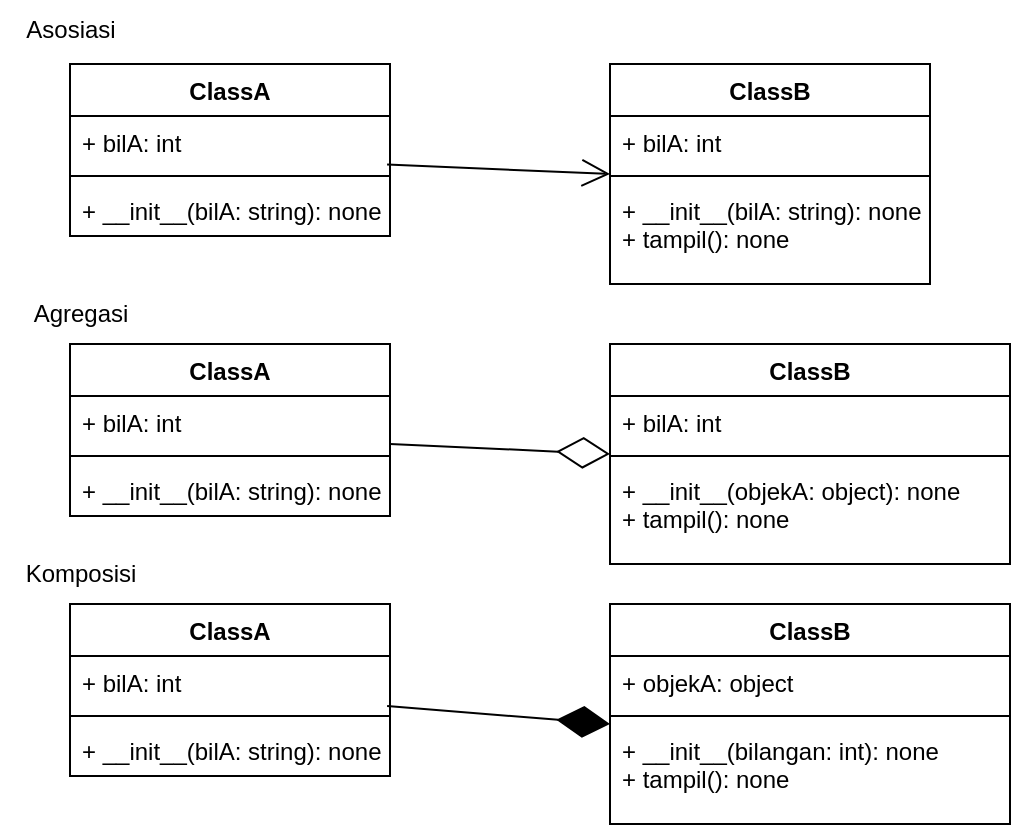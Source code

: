 <mxfile version="24.8.4">
  <diagram name="Page-1" id="12GP7YBc2KVkRg2BqO5s">
    <mxGraphModel dx="800" dy="1434" grid="1" gridSize="10" guides="1" tooltips="1" connect="1" arrows="1" fold="1" page="1" pageScale="1" pageWidth="850" pageHeight="1100" math="0" shadow="0">
      <root>
        <mxCell id="0" />
        <mxCell id="1" parent="0" />
        <mxCell id="4MrAzXRhl6F6EnpGOIZ9-1" value="ClassA" style="swimlane;fontStyle=1;align=center;verticalAlign=top;childLayout=stackLayout;horizontal=1;startSize=26;horizontalStack=0;resizeParent=1;resizeParentMax=0;resizeLast=0;collapsible=1;marginBottom=0;whiteSpace=wrap;html=1;" vertex="1" parent="1">
          <mxGeometry x="40" y="20" width="160" height="86" as="geometry" />
        </mxCell>
        <mxCell id="4MrAzXRhl6F6EnpGOIZ9-2" value="+ bilA: int" style="text;strokeColor=none;fillColor=none;align=left;verticalAlign=top;spacingLeft=4;spacingRight=4;overflow=hidden;rotatable=0;points=[[0,0.5],[1,0.5]];portConstraint=eastwest;whiteSpace=wrap;html=1;" vertex="1" parent="4MrAzXRhl6F6EnpGOIZ9-1">
          <mxGeometry y="26" width="160" height="26" as="geometry" />
        </mxCell>
        <mxCell id="4MrAzXRhl6F6EnpGOIZ9-3" value="" style="line;strokeWidth=1;fillColor=none;align=left;verticalAlign=middle;spacingTop=-1;spacingLeft=3;spacingRight=3;rotatable=0;labelPosition=right;points=[];portConstraint=eastwest;strokeColor=inherit;" vertex="1" parent="4MrAzXRhl6F6EnpGOIZ9-1">
          <mxGeometry y="52" width="160" height="8" as="geometry" />
        </mxCell>
        <mxCell id="4MrAzXRhl6F6EnpGOIZ9-4" value="+ __init__(bilA: string): none" style="text;strokeColor=none;fillColor=none;align=left;verticalAlign=top;spacingLeft=4;spacingRight=4;overflow=hidden;rotatable=0;points=[[0,0.5],[1,0.5]];portConstraint=eastwest;whiteSpace=wrap;html=1;" vertex="1" parent="4MrAzXRhl6F6EnpGOIZ9-1">
          <mxGeometry y="60" width="160" height="26" as="geometry" />
        </mxCell>
        <mxCell id="4MrAzXRhl6F6EnpGOIZ9-5" value="ClassB" style="swimlane;fontStyle=1;align=center;verticalAlign=top;childLayout=stackLayout;horizontal=1;startSize=26;horizontalStack=0;resizeParent=1;resizeParentMax=0;resizeLast=0;collapsible=1;marginBottom=0;whiteSpace=wrap;html=1;" vertex="1" parent="1">
          <mxGeometry x="310" y="20" width="160" height="110" as="geometry" />
        </mxCell>
        <mxCell id="4MrAzXRhl6F6EnpGOIZ9-6" value="+ bilA: int" style="text;strokeColor=none;fillColor=none;align=left;verticalAlign=top;spacingLeft=4;spacingRight=4;overflow=hidden;rotatable=0;points=[[0,0.5],[1,0.5]];portConstraint=eastwest;whiteSpace=wrap;html=1;" vertex="1" parent="4MrAzXRhl6F6EnpGOIZ9-5">
          <mxGeometry y="26" width="160" height="26" as="geometry" />
        </mxCell>
        <mxCell id="4MrAzXRhl6F6EnpGOIZ9-7" value="" style="line;strokeWidth=1;fillColor=none;align=left;verticalAlign=middle;spacingTop=-1;spacingLeft=3;spacingRight=3;rotatable=0;labelPosition=right;points=[];portConstraint=eastwest;strokeColor=inherit;" vertex="1" parent="4MrAzXRhl6F6EnpGOIZ9-5">
          <mxGeometry y="52" width="160" height="8" as="geometry" />
        </mxCell>
        <mxCell id="4MrAzXRhl6F6EnpGOIZ9-8" value="+ __init__(bilA: string): none&lt;div&gt;+ tampil(): none&lt;/div&gt;" style="text;strokeColor=none;fillColor=none;align=left;verticalAlign=top;spacingLeft=4;spacingRight=4;overflow=hidden;rotatable=0;points=[[0,0.5],[1,0.5]];portConstraint=eastwest;whiteSpace=wrap;html=1;" vertex="1" parent="4MrAzXRhl6F6EnpGOIZ9-5">
          <mxGeometry y="60" width="160" height="50" as="geometry" />
        </mxCell>
        <mxCell id="4MrAzXRhl6F6EnpGOIZ9-9" value="" style="endArrow=open;endFill=1;endSize=12;html=1;rounded=0;exitX=0.991;exitY=0.934;exitDx=0;exitDy=0;exitPerimeter=0;entryX=0;entryY=0.5;entryDx=0;entryDy=0;" edge="1" parent="1" source="4MrAzXRhl6F6EnpGOIZ9-2" target="4MrAzXRhl6F6EnpGOIZ9-5">
          <mxGeometry width="160" relative="1" as="geometry">
            <mxPoint x="300" y="130" as="sourcePoint" />
            <mxPoint x="460" y="130" as="targetPoint" />
          </mxGeometry>
        </mxCell>
        <mxCell id="4MrAzXRhl6F6EnpGOIZ9-10" value="ClassA" style="swimlane;fontStyle=1;align=center;verticalAlign=top;childLayout=stackLayout;horizontal=1;startSize=26;horizontalStack=0;resizeParent=1;resizeParentMax=0;resizeLast=0;collapsible=1;marginBottom=0;whiteSpace=wrap;html=1;" vertex="1" parent="1">
          <mxGeometry x="40" y="160" width="160" height="86" as="geometry" />
        </mxCell>
        <mxCell id="4MrAzXRhl6F6EnpGOIZ9-11" value="+ bilA: int" style="text;strokeColor=none;fillColor=none;align=left;verticalAlign=top;spacingLeft=4;spacingRight=4;overflow=hidden;rotatable=0;points=[[0,0.5],[1,0.5]];portConstraint=eastwest;whiteSpace=wrap;html=1;" vertex="1" parent="4MrAzXRhl6F6EnpGOIZ9-10">
          <mxGeometry y="26" width="160" height="26" as="geometry" />
        </mxCell>
        <mxCell id="4MrAzXRhl6F6EnpGOIZ9-12" value="" style="line;strokeWidth=1;fillColor=none;align=left;verticalAlign=middle;spacingTop=-1;spacingLeft=3;spacingRight=3;rotatable=0;labelPosition=right;points=[];portConstraint=eastwest;strokeColor=inherit;" vertex="1" parent="4MrAzXRhl6F6EnpGOIZ9-10">
          <mxGeometry y="52" width="160" height="8" as="geometry" />
        </mxCell>
        <mxCell id="4MrAzXRhl6F6EnpGOIZ9-13" value="+ __init__(bilA: string): none" style="text;strokeColor=none;fillColor=none;align=left;verticalAlign=top;spacingLeft=4;spacingRight=4;overflow=hidden;rotatable=0;points=[[0,0.5],[1,0.5]];portConstraint=eastwest;whiteSpace=wrap;html=1;" vertex="1" parent="4MrAzXRhl6F6EnpGOIZ9-10">
          <mxGeometry y="60" width="160" height="26" as="geometry" />
        </mxCell>
        <mxCell id="4MrAzXRhl6F6EnpGOIZ9-14" value="ClassB" style="swimlane;fontStyle=1;align=center;verticalAlign=top;childLayout=stackLayout;horizontal=1;startSize=26;horizontalStack=0;resizeParent=1;resizeParentMax=0;resizeLast=0;collapsible=1;marginBottom=0;whiteSpace=wrap;html=1;" vertex="1" parent="1">
          <mxGeometry x="310" y="160" width="200" height="110" as="geometry" />
        </mxCell>
        <mxCell id="4MrAzXRhl6F6EnpGOIZ9-15" value="+ bilA: int" style="text;strokeColor=none;fillColor=none;align=left;verticalAlign=top;spacingLeft=4;spacingRight=4;overflow=hidden;rotatable=0;points=[[0,0.5],[1,0.5]];portConstraint=eastwest;whiteSpace=wrap;html=1;" vertex="1" parent="4MrAzXRhl6F6EnpGOIZ9-14">
          <mxGeometry y="26" width="200" height="26" as="geometry" />
        </mxCell>
        <mxCell id="4MrAzXRhl6F6EnpGOIZ9-16" value="" style="line;strokeWidth=1;fillColor=none;align=left;verticalAlign=middle;spacingTop=-1;spacingLeft=3;spacingRight=3;rotatable=0;labelPosition=right;points=[];portConstraint=eastwest;strokeColor=inherit;" vertex="1" parent="4MrAzXRhl6F6EnpGOIZ9-14">
          <mxGeometry y="52" width="200" height="8" as="geometry" />
        </mxCell>
        <mxCell id="4MrAzXRhl6F6EnpGOIZ9-17" value="+ __init__(objekA: object): none&lt;div&gt;+ tampil(): none&lt;/div&gt;" style="text;strokeColor=none;fillColor=none;align=left;verticalAlign=top;spacingLeft=4;spacingRight=4;overflow=hidden;rotatable=0;points=[[0,0.5],[1,0.5]];portConstraint=eastwest;whiteSpace=wrap;html=1;" vertex="1" parent="4MrAzXRhl6F6EnpGOIZ9-14">
          <mxGeometry y="60" width="200" height="50" as="geometry" />
        </mxCell>
        <mxCell id="4MrAzXRhl6F6EnpGOIZ9-19" value="Asosiasi" style="text;html=1;align=center;verticalAlign=middle;resizable=0;points=[];autosize=1;strokeColor=none;fillColor=none;" vertex="1" parent="1">
          <mxGeometry x="5" y="-12" width="70" height="30" as="geometry" />
        </mxCell>
        <mxCell id="4MrAzXRhl6F6EnpGOIZ9-20" value="Agregasi" style="text;html=1;align=center;verticalAlign=middle;resizable=0;points=[];autosize=1;strokeColor=none;fillColor=none;" vertex="1" parent="1">
          <mxGeometry x="10" y="130" width="70" height="30" as="geometry" />
        </mxCell>
        <mxCell id="4MrAzXRhl6F6EnpGOIZ9-21" value="" style="endArrow=diamondThin;endFill=0;endSize=24;html=1;rounded=0;entryX=0;entryY=0.5;entryDx=0;entryDy=0;" edge="1" parent="1" target="4MrAzXRhl6F6EnpGOIZ9-14">
          <mxGeometry width="160" relative="1" as="geometry">
            <mxPoint x="200" y="210" as="sourcePoint" />
            <mxPoint x="360" y="210" as="targetPoint" />
          </mxGeometry>
        </mxCell>
        <mxCell id="4MrAzXRhl6F6EnpGOIZ9-22" value="ClassA" style="swimlane;fontStyle=1;align=center;verticalAlign=top;childLayout=stackLayout;horizontal=1;startSize=26;horizontalStack=0;resizeParent=1;resizeParentMax=0;resizeLast=0;collapsible=1;marginBottom=0;whiteSpace=wrap;html=1;" vertex="1" parent="1">
          <mxGeometry x="40" y="290" width="160" height="86" as="geometry" />
        </mxCell>
        <mxCell id="4MrAzXRhl6F6EnpGOIZ9-23" value="+ bilA: int" style="text;strokeColor=none;fillColor=none;align=left;verticalAlign=top;spacingLeft=4;spacingRight=4;overflow=hidden;rotatable=0;points=[[0,0.5],[1,0.5]];portConstraint=eastwest;whiteSpace=wrap;html=1;" vertex="1" parent="4MrAzXRhl6F6EnpGOIZ9-22">
          <mxGeometry y="26" width="160" height="26" as="geometry" />
        </mxCell>
        <mxCell id="4MrAzXRhl6F6EnpGOIZ9-24" value="" style="line;strokeWidth=1;fillColor=none;align=left;verticalAlign=middle;spacingTop=-1;spacingLeft=3;spacingRight=3;rotatable=0;labelPosition=right;points=[];portConstraint=eastwest;strokeColor=inherit;" vertex="1" parent="4MrAzXRhl6F6EnpGOIZ9-22">
          <mxGeometry y="52" width="160" height="8" as="geometry" />
        </mxCell>
        <mxCell id="4MrAzXRhl6F6EnpGOIZ9-25" value="+ __init__(bilA: string): none" style="text;strokeColor=none;fillColor=none;align=left;verticalAlign=top;spacingLeft=4;spacingRight=4;overflow=hidden;rotatable=0;points=[[0,0.5],[1,0.5]];portConstraint=eastwest;whiteSpace=wrap;html=1;" vertex="1" parent="4MrAzXRhl6F6EnpGOIZ9-22">
          <mxGeometry y="60" width="160" height="26" as="geometry" />
        </mxCell>
        <mxCell id="4MrAzXRhl6F6EnpGOIZ9-26" value="ClassB" style="swimlane;fontStyle=1;align=center;verticalAlign=top;childLayout=stackLayout;horizontal=1;startSize=26;horizontalStack=0;resizeParent=1;resizeParentMax=0;resizeLast=0;collapsible=1;marginBottom=0;whiteSpace=wrap;html=1;" vertex="1" parent="1">
          <mxGeometry x="310" y="290" width="200" height="110" as="geometry" />
        </mxCell>
        <mxCell id="4MrAzXRhl6F6EnpGOIZ9-27" value="+ objekA: object" style="text;strokeColor=none;fillColor=none;align=left;verticalAlign=top;spacingLeft=4;spacingRight=4;overflow=hidden;rotatable=0;points=[[0,0.5],[1,0.5]];portConstraint=eastwest;whiteSpace=wrap;html=1;" vertex="1" parent="4MrAzXRhl6F6EnpGOIZ9-26">
          <mxGeometry y="26" width="200" height="26" as="geometry" />
        </mxCell>
        <mxCell id="4MrAzXRhl6F6EnpGOIZ9-28" value="" style="line;strokeWidth=1;fillColor=none;align=left;verticalAlign=middle;spacingTop=-1;spacingLeft=3;spacingRight=3;rotatable=0;labelPosition=right;points=[];portConstraint=eastwest;strokeColor=inherit;" vertex="1" parent="4MrAzXRhl6F6EnpGOIZ9-26">
          <mxGeometry y="52" width="200" height="8" as="geometry" />
        </mxCell>
        <mxCell id="4MrAzXRhl6F6EnpGOIZ9-29" value="+ __init__(bilangan: int): none&lt;div&gt;+ tampil(): none&lt;/div&gt;" style="text;strokeColor=none;fillColor=none;align=left;verticalAlign=top;spacingLeft=4;spacingRight=4;overflow=hidden;rotatable=0;points=[[0,0.5],[1,0.5]];portConstraint=eastwest;whiteSpace=wrap;html=1;" vertex="1" parent="4MrAzXRhl6F6EnpGOIZ9-26">
          <mxGeometry y="60" width="200" height="50" as="geometry" />
        </mxCell>
        <mxCell id="4MrAzXRhl6F6EnpGOIZ9-30" value="Komposisi" style="text;html=1;align=center;verticalAlign=middle;resizable=0;points=[];autosize=1;strokeColor=none;fillColor=none;" vertex="1" parent="1">
          <mxGeometry x="5" y="260" width="80" height="30" as="geometry" />
        </mxCell>
        <mxCell id="4MrAzXRhl6F6EnpGOIZ9-32" value="" style="endArrow=diamondThin;endFill=1;endSize=24;html=1;rounded=0;entryX=0;entryY=0;entryDx=0;entryDy=0;entryPerimeter=0;exitX=0.991;exitY=0.962;exitDx=0;exitDy=0;exitPerimeter=0;" edge="1" parent="1" source="4MrAzXRhl6F6EnpGOIZ9-23" target="4MrAzXRhl6F6EnpGOIZ9-29">
          <mxGeometry width="160" relative="1" as="geometry">
            <mxPoint x="270" y="270" as="sourcePoint" />
            <mxPoint x="430" y="270" as="targetPoint" />
          </mxGeometry>
        </mxCell>
      </root>
    </mxGraphModel>
  </diagram>
</mxfile>
